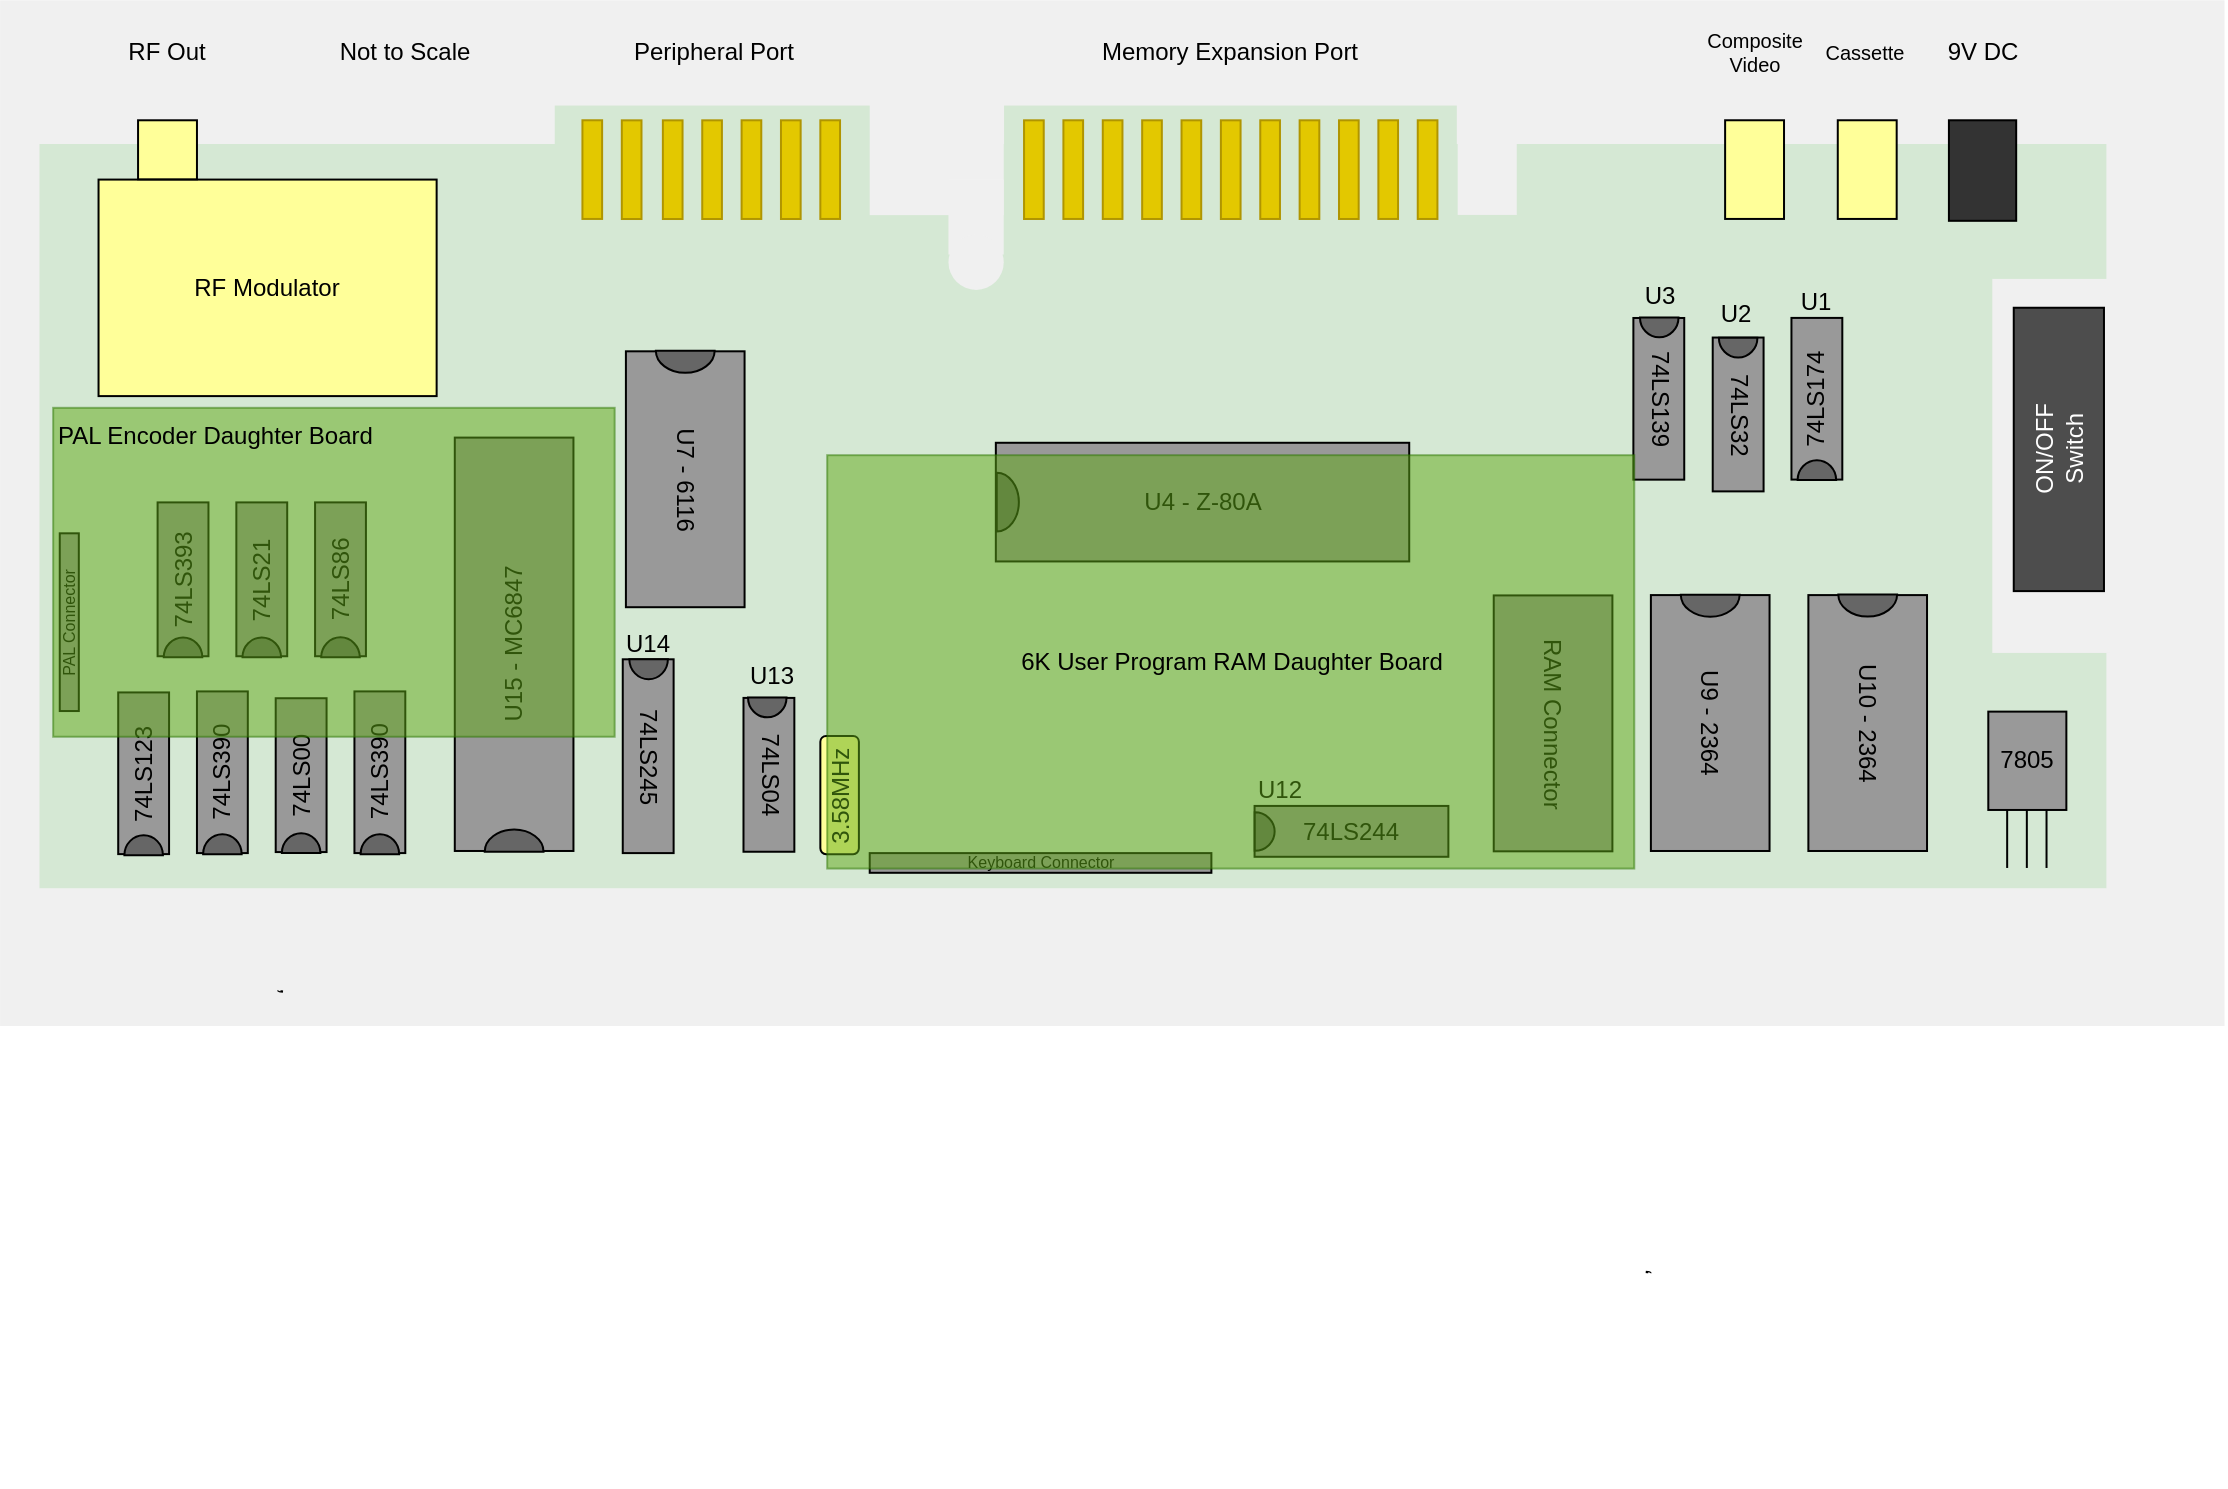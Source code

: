 <mxfile version="22.1.17" type="google">
  <diagram name="Page-1" id="E2tikfja4IjMLul1JC51">
    <mxGraphModel grid="1" page="1" gridSize="9.842" guides="1" tooltips="1" connect="1" arrows="1" fold="1" pageScale="1" pageWidth="850" pageHeight="1100" math="0" shadow="0">
      <root>
        <mxCell id="0" />
        <mxCell id="1" parent="0" />
        <mxCell id="ZGhawv7TpIHaGKIL0ZxR-18" value="" style="rounded=0;whiteSpace=wrap;html=1;strokeColor=none;fillColor=#F0F0F0;" vertex="1" parent="1">
          <mxGeometry x="59.06" y="48.14" width="1112.2" height="512.88" as="geometry" />
        </mxCell>
        <mxCell id="n820AGF4M9g7ExUuAKmI-1" value="" style="rounded=0;whiteSpace=wrap;html=1;fillColor=#d5e8d4;strokeColor=none;strokeWidth=3;" vertex="1" parent="1">
          <mxGeometry x="78.74" y="120" width="1033.46" height="372.12" as="geometry" />
        </mxCell>
        <mxCell id="n820AGF4M9g7ExUuAKmI-2" value="" style="rounded=0;whiteSpace=wrap;html=1;strokeColor=none;fillColor=#F0F0F0;" vertex="1" parent="1">
          <mxGeometry x="1055.15" y="187.46" width="59.05" height="187.01" as="geometry" />
        </mxCell>
        <mxCell id="n820AGF4M9g7ExUuAKmI-5" value="" style="rounded=0;whiteSpace=wrap;html=1;strokeWidth=1;strokeColor=none;fillColor=#F0F0F0;" vertex="1" parent="1">
          <mxGeometry x="787.85" y="118" width="29.53" height="37.48" as="geometry" />
        </mxCell>
        <mxCell id="n820AGF4M9g7ExUuAKmI-7" value="" style="rounded=0;whiteSpace=wrap;html=1;fillColor=#d5e8d4;strokeColor=none;strokeWidth=2;" vertex="1" parent="1">
          <mxGeometry x="561.02" y="100.77" width="226.38" height="19.23" as="geometry" />
        </mxCell>
        <mxCell id="n820AGF4M9g7ExUuAKmI-16" value="" style="rounded=0;whiteSpace=wrap;html=1;fillColor=#e3c800;strokeColor=#B09500;fontColor=#000000;" vertex="1" parent="1">
          <mxGeometry x="571.023" y="108.163" width="9.84" height="49.33" as="geometry" />
        </mxCell>
        <mxCell id="n820AGF4M9g7ExUuAKmI-17" value="" style="rounded=0;whiteSpace=wrap;html=1;fillColor=#e3c800;strokeColor=#B09500;fontColor=#000000;" vertex="1" parent="1">
          <mxGeometry x="590.705" y="108.145" width="9.84" height="49.33" as="geometry" />
        </mxCell>
        <mxCell id="n820AGF4M9g7ExUuAKmI-18" value="" style="rounded=0;whiteSpace=wrap;html=1;fillColor=#e3c800;strokeColor=#B09500;fontColor=#000000;" vertex="1" parent="1">
          <mxGeometry x="610.388" y="108.148" width="9.84" height="49.33" as="geometry" />
        </mxCell>
        <mxCell id="n820AGF4M9g7ExUuAKmI-19" value="" style="rounded=0;whiteSpace=wrap;html=1;fillColor=#e3c800;strokeColor=#B09500;fontColor=#000000;" vertex="1" parent="1">
          <mxGeometry x="630.08" y="108.16" width="9.84" height="49.33" as="geometry" />
        </mxCell>
        <mxCell id="n820AGF4M9g7ExUuAKmI-20" value="" style="rounded=0;whiteSpace=wrap;html=1;fillColor=#e3c800;strokeColor=#B09500;fontColor=#000000;" vertex="1" parent="1">
          <mxGeometry x="649.763" y="108.163" width="9.84" height="49.33" as="geometry" />
        </mxCell>
        <mxCell id="n820AGF4M9g7ExUuAKmI-21" value="" style="rounded=0;whiteSpace=wrap;html=1;fillColor=#e3c800;strokeColor=#B09500;fontColor=#000000;" vertex="1" parent="1">
          <mxGeometry x="669.445" y="108.165" width="9.84" height="49.33" as="geometry" />
        </mxCell>
        <mxCell id="n820AGF4M9g7ExUuAKmI-22" value="" style="rounded=0;whiteSpace=wrap;html=1;fillColor=#e3c800;strokeColor=#B09500;fontColor=#000000;" vertex="1" parent="1">
          <mxGeometry x="689.138" y="108.148" width="9.84" height="49.33" as="geometry" />
        </mxCell>
        <mxCell id="n820AGF4M9g7ExUuAKmI-23" value="" style="rounded=0;whiteSpace=wrap;html=1;fillColor=#e3c800;strokeColor=#B09500;fontColor=#000000;" vertex="1" parent="1">
          <mxGeometry x="708.82" y="108.16" width="9.84" height="49.33" as="geometry" />
        </mxCell>
        <mxCell id="n820AGF4M9g7ExUuAKmI-24" value="" style="rounded=0;whiteSpace=wrap;html=1;fillColor=#e3c800;strokeColor=#B09500;fontColor=#000000;" vertex="1" parent="1">
          <mxGeometry x="728.503" y="108.162" width="9.84" height="49.33" as="geometry" />
        </mxCell>
        <mxCell id="n820AGF4M9g7ExUuAKmI-25" value="" style="rounded=0;whiteSpace=wrap;html=1;fillColor=#e3c800;strokeColor=#B09500;fontColor=#000000;" vertex="1" parent="1">
          <mxGeometry x="748.185" y="108.145" width="9.84" height="49.33" as="geometry" />
        </mxCell>
        <mxCell id="n820AGF4M9g7ExUuAKmI-26" value="" style="rounded=0;whiteSpace=wrap;html=1;fillColor=#e3c800;strokeColor=#B09500;fontColor=#000000;" vertex="1" parent="1">
          <mxGeometry x="767.877" y="108.148" width="9.84" height="49.33" as="geometry" />
        </mxCell>
        <mxCell id="n820AGF4M9g7ExUuAKmI-27" value="" style="rounded=0;whiteSpace=wrap;html=1;strokeWidth=1;strokeColor=none;fillColor=#F0F0F0;" vertex="1" parent="1">
          <mxGeometry x="493.86" y="118.07" width="67.01" height="37.48" as="geometry" />
        </mxCell>
        <mxCell id="n820AGF4M9g7ExUuAKmI-28" value="" style="rounded=0;whiteSpace=wrap;html=1;strokeWidth=1;strokeColor=none;fillColor=#F0F0F0;" vertex="1" parent="1">
          <mxGeometry x="533.23" y="137.79" width="27.63" height="37.48" as="geometry" />
        </mxCell>
        <mxCell id="n820AGF4M9g7ExUuAKmI-29" value="" style="ellipse;whiteSpace=wrap;html=1;aspect=fixed;strokeColor=none;fillColor=#F0F0F0;" vertex="1" parent="1">
          <mxGeometry x="533.23" y="165.32" width="27.65" height="27.65" as="geometry" />
        </mxCell>
        <mxCell id="n820AGF4M9g7ExUuAKmI-30" value="" style="rounded=0;whiteSpace=wrap;html=1;fillColor=#d5e8d4;strokeColor=none;strokeWidth=2;" vertex="1" parent="1">
          <mxGeometry x="336.38" y="100.77" width="157.48" height="19.23" as="geometry" />
        </mxCell>
        <mxCell id="n820AGF4M9g7ExUuAKmI-31" value="" style="rounded=0;whiteSpace=wrap;html=1;fillColor=#e3c800;strokeColor=#B09500;fontColor=#000000;" vertex="1" parent="1">
          <mxGeometry x="469.173" y="108.143" width="9.84" height="49.33" as="geometry" />
        </mxCell>
        <mxCell id="n820AGF4M9g7ExUuAKmI-32" value="" style="rounded=0;whiteSpace=wrap;html=1;fillColor=#e3c800;strokeColor=#B09500;fontColor=#000000;" vertex="1" parent="1">
          <mxGeometry x="449.485" y="108.165" width="9.84" height="49.33" as="geometry" />
        </mxCell>
        <mxCell id="n820AGF4M9g7ExUuAKmI-33" value="" style="rounded=0;whiteSpace=wrap;html=1;fillColor=#e3c800;strokeColor=#B09500;fontColor=#000000;" vertex="1" parent="1">
          <mxGeometry x="429.798" y="108.148" width="9.84" height="49.33" as="geometry" />
        </mxCell>
        <mxCell id="n820AGF4M9g7ExUuAKmI-34" value="" style="rounded=0;whiteSpace=wrap;html=1;fillColor=#e3c800;strokeColor=#B09500;fontColor=#000000;" vertex="1" parent="1">
          <mxGeometry x="410.12" y="108.17" width="9.84" height="49.33" as="geometry" />
        </mxCell>
        <mxCell id="n820AGF4M9g7ExUuAKmI-35" value="" style="rounded=0;whiteSpace=wrap;html=1;fillColor=#e3c800;strokeColor=#B09500;fontColor=#000000;" vertex="1" parent="1">
          <mxGeometry x="390.433" y="108.173" width="9.84" height="49.33" as="geometry" />
        </mxCell>
        <mxCell id="n820AGF4M9g7ExUuAKmI-38" value="" style="rounded=0;whiteSpace=wrap;html=1;fillColor=#e3c800;strokeColor=#B09500;fontColor=#000000;" vertex="1" parent="1">
          <mxGeometry x="369.905" y="108.175" width="9.84" height="49.33" as="geometry" />
        </mxCell>
        <mxCell id="n820AGF4M9g7ExUuAKmI-39" value="" style="rounded=0;whiteSpace=wrap;html=1;fillColor=#e3c800;strokeColor=#B09500;fontColor=#000000;" vertex="1" parent="1">
          <mxGeometry x="350.217" y="108.138" width="9.84" height="49.33" as="geometry" />
        </mxCell>
        <mxCell id="n820AGF4M9g7ExUuAKmI-40" value="Memory Expansion Port" style="text;html=1;strokeColor=none;fillColor=none;align=center;verticalAlign=middle;whiteSpace=wrap;rounded=0;" vertex="1" parent="1">
          <mxGeometry x="597.15" y="59.05" width="154.43" height="30" as="geometry" />
        </mxCell>
        <mxCell id="n820AGF4M9g7ExUuAKmI-41" value="Peripheral Port" style="text;html=1;strokeColor=none;fillColor=none;align=center;verticalAlign=middle;whiteSpace=wrap;rounded=0;" vertex="1" parent="1">
          <mxGeometry x="339.432" y="59.052" width="154.43" height="30" as="geometry" />
        </mxCell>
        <mxCell id="ZGhawv7TpIHaGKIL0ZxR-64" value="74LS244" style="rounded=0;whiteSpace=wrap;html=1;fillStyle=solid;fillColor=#999999;rotation=0;" vertex="1" parent="1">
          <mxGeometry x="686.287" y="450.967" width="96.9" height="25.43" as="geometry" />
        </mxCell>
        <mxCell id="ZGhawv7TpIHaGKIL0ZxR-39" value="" style="group" connectable="0" vertex="1" parent="1">
          <mxGeometry x="137.795" y="295.275" width="51.18" height="81.365" as="geometry" />
        </mxCell>
        <mxCell id="ZGhawv7TpIHaGKIL0ZxR-40" value="74LS393" style="rounded=0;whiteSpace=wrap;html=1;fillStyle=solid;fillColor=#999999;rotation=270;" vertex="1" parent="ZGhawv7TpIHaGKIL0ZxR-39">
          <mxGeometry x="-25.74" y="29.67" width="76.92" height="25.43" as="geometry" />
        </mxCell>
        <mxCell id="ZGhawv7TpIHaGKIL0ZxR-41" value="" style="verticalLabelPosition=bottom;verticalAlign=top;html=1;shape=mxgraph.basic.half_circle;rotation=180;fillStyle=solid;fillColor=#666666;" vertex="1" parent="ZGhawv7TpIHaGKIL0ZxR-39">
          <mxGeometry x="3.085" y="71.415" width="19.27" height="9.95" as="geometry" />
        </mxCell>
        <mxCell id="ZGhawv7TpIHaGKIL0ZxR-2" value="7805" style="rounded=0;whiteSpace=wrap;html=1;fillColor=#999999;" vertex="1" parent="1">
          <mxGeometry x="1053.15" y="403.81" width="39.03" height="49.17" as="geometry" />
        </mxCell>
        <mxCell id="ZGhawv7TpIHaGKIL0ZxR-3" value="" style="endArrow=none;html=1;rounded=0;" edge="1" parent="1">
          <mxGeometry width="50" height="50" relative="1" as="geometry">
            <mxPoint x="1062.58" y="481.98" as="sourcePoint" />
            <mxPoint x="1062.58" y="452.98" as="targetPoint" />
          </mxGeometry>
        </mxCell>
        <mxCell id="ZGhawv7TpIHaGKIL0ZxR-4" value="" style="endArrow=none;html=1;rounded=0;" edge="1" parent="1">
          <mxGeometry width="50" height="50" relative="1" as="geometry">
            <mxPoint x="1072.422" y="481.982" as="sourcePoint" />
            <mxPoint x="1072.422" y="452.982" as="targetPoint" />
          </mxGeometry>
        </mxCell>
        <mxCell id="ZGhawv7TpIHaGKIL0ZxR-5" value="" style="endArrow=none;html=1;rounded=0;" edge="1" parent="1">
          <mxGeometry width="50" height="50" relative="1" as="geometry">
            <mxPoint x="1082.265" y="481.985" as="sourcePoint" />
            <mxPoint x="1082.265" y="452.985" as="targetPoint" />
          </mxGeometry>
        </mxCell>
        <mxCell id="ZGhawv7TpIHaGKIL0ZxR-6" value="," style="group;rotation=-85;" connectable="0" vertex="1" parent="1">
          <mxGeometry x="889.505" y="415.225" width="207.25" height="59.33" as="geometry" />
        </mxCell>
        <mxCell id="ZGhawv7TpIHaGKIL0ZxR-7" value="&lt;div&gt;U10 - 2364&lt;/div&gt;" style="rounded=0;whiteSpace=wrap;html=1;fillStyle=solid;fillColor=#999999;rotation=90;" vertex="1" parent="ZGhawv7TpIHaGKIL0ZxR-6">
          <mxGeometry x="39.37" y="-35.37" width="127.95" height="59.33" as="geometry" />
        </mxCell>
        <mxCell id="ZGhawv7TpIHaGKIL0ZxR-8" value="" style="verticalLabelPosition=bottom;verticalAlign=top;html=1;shape=mxgraph.basic.half_circle;rotation=0;fillStyle=solid;fillColor=#666666;" vertex="1" parent="ZGhawv7TpIHaGKIL0ZxR-6">
          <mxGeometry x="88.65" y="-70" width="29.4" height="11.08" as="geometry" />
        </mxCell>
        <mxCell id="ZGhawv7TpIHaGKIL0ZxR-9" value="," style="group;rotation=-85;" connectable="0" vertex="1" parent="1">
          <mxGeometry x="791.087" y="655.447" width="207.25" height="59.33" as="geometry" />
        </mxCell>
        <mxCell id="ZGhawv7TpIHaGKIL0ZxR-10" value="&lt;div&gt;U9 - 2364&lt;/div&gt;" style="rounded=0;whiteSpace=wrap;html=1;fillStyle=solid;fillColor=#999999;rotation=90;" vertex="1" parent="ZGhawv7TpIHaGKIL0ZxR-9">
          <mxGeometry x="59.05" y="-275.59" width="127.95" height="59.33" as="geometry" />
        </mxCell>
        <mxCell id="ZGhawv7TpIHaGKIL0ZxR-11" value="" style="verticalLabelPosition=bottom;verticalAlign=top;html=1;shape=mxgraph.basic.half_circle;rotation=0;fillStyle=solid;fillColor=#666666;" vertex="1" parent="1">
          <mxGeometry x="899.408" y="345.327" width="29.4" height="11.08" as="geometry" />
        </mxCell>
        <mxCell id="ZGhawv7TpIHaGKIL0ZxR-13" value="," style="group;rotation=-85;" connectable="0" vertex="1" parent="1">
          <mxGeometry x="298.277" y="293.337" width="207.25" height="59.33" as="geometry" />
        </mxCell>
        <mxCell id="ZGhawv7TpIHaGKIL0ZxR-14" value="U7 - 6116" style="rounded=0;whiteSpace=wrap;html=1;fillStyle=solid;fillColor=#999999;rotation=90;" vertex="1" parent="ZGhawv7TpIHaGKIL0ZxR-13">
          <mxGeometry x="39.37" y="-35.37" width="127.95" height="59.33" as="geometry" />
        </mxCell>
        <mxCell id="ZGhawv7TpIHaGKIL0ZxR-15" value="" style="verticalLabelPosition=bottom;verticalAlign=top;html=1;shape=mxgraph.basic.half_circle;rotation=0;fillStyle=solid;fillColor=#666666;" vertex="1" parent="ZGhawv7TpIHaGKIL0ZxR-13">
          <mxGeometry x="88.65" y="-70" width="29.4" height="11.08" as="geometry" />
        </mxCell>
        <mxCell id="ZGhawv7TpIHaGKIL0ZxR-19" value="," style="group;rotation=95;" connectable="0" vertex="1" parent="1">
          <mxGeometry x="49.21" y="475.07" width="207.25" height="129.08" as="geometry" />
        </mxCell>
        <mxCell id="ZGhawv7TpIHaGKIL0ZxR-23" value="" style="group" connectable="0" vertex="1" parent="ZGhawv7TpIHaGKIL0ZxR-19">
          <mxGeometry x="68.895" y="-80.855" width="25.43" height="81.365" as="geometry" />
        </mxCell>
        <mxCell id="ZGhawv7TpIHaGKIL0ZxR-20" value="74LS123" style="rounded=0;whiteSpace=wrap;html=1;fillStyle=solid;fillColor=#999999;rotation=270;" vertex="1" parent="ZGhawv7TpIHaGKIL0ZxR-23">
          <mxGeometry x="-27.705" y="27.705" width="80.84" height="25.43" as="geometry" />
        </mxCell>
        <mxCell id="ZGhawv7TpIHaGKIL0ZxR-21" value="" style="verticalLabelPosition=bottom;verticalAlign=top;html=1;shape=mxgraph.basic.half_circle;rotation=180;fillStyle=solid;fillColor=#666666;" vertex="1" parent="ZGhawv7TpIHaGKIL0ZxR-23">
          <mxGeometry x="3.085" y="71.415" width="19.27" height="9.95" as="geometry" />
        </mxCell>
        <mxCell id="ZGhawv7TpIHaGKIL0ZxR-24" value="" style="group" connectable="0" vertex="1" parent="1">
          <mxGeometry x="157.477" y="393.707" width="25.43" height="81.365" as="geometry" />
        </mxCell>
        <mxCell id="ZGhawv7TpIHaGKIL0ZxR-25" value="74LS390" style="rounded=0;whiteSpace=wrap;html=1;fillStyle=solid;fillColor=#999999;rotation=270;" vertex="1" parent="ZGhawv7TpIHaGKIL0ZxR-24">
          <mxGeometry x="-27.705" y="27.705" width="80.84" height="25.43" as="geometry" />
        </mxCell>
        <mxCell id="ZGhawv7TpIHaGKIL0ZxR-26" value="" style="verticalLabelPosition=bottom;verticalAlign=top;html=1;shape=mxgraph.basic.half_circle;rotation=180;fillStyle=solid;fillColor=#666666;" vertex="1" parent="ZGhawv7TpIHaGKIL0ZxR-24">
          <mxGeometry x="3.085" y="71.415" width="19.27" height="9.95" as="geometry" />
        </mxCell>
        <mxCell id="ZGhawv7TpIHaGKIL0ZxR-27" value="" style="group" connectable="0" vertex="1" parent="1">
          <mxGeometry x="196.85" y="393.19" width="51.18" height="81.365" as="geometry" />
        </mxCell>
        <mxCell id="ZGhawv7TpIHaGKIL0ZxR-28" value="74LS00" style="rounded=0;whiteSpace=wrap;html=1;fillStyle=solid;fillColor=#999999;rotation=270;" vertex="1" parent="ZGhawv7TpIHaGKIL0ZxR-27">
          <mxGeometry x="-25.74" y="29.67" width="76.92" height="25.43" as="geometry" />
        </mxCell>
        <mxCell id="ZGhawv7TpIHaGKIL0ZxR-29" value="" style="verticalLabelPosition=bottom;verticalAlign=top;html=1;shape=mxgraph.basic.half_circle;rotation=180;fillStyle=solid;fillColor=#666666;" vertex="1" parent="ZGhawv7TpIHaGKIL0ZxR-27">
          <mxGeometry x="3.085" y="71.415" width="19.27" height="9.95" as="geometry" />
        </mxCell>
        <mxCell id="ZGhawv7TpIHaGKIL0ZxR-30" value="" style="group" connectable="0" vertex="1" parent="1">
          <mxGeometry x="236.222" y="393.702" width="25.43" height="81.365" as="geometry" />
        </mxCell>
        <mxCell id="ZGhawv7TpIHaGKIL0ZxR-31" value="74LS390" style="rounded=0;whiteSpace=wrap;html=1;fillStyle=solid;fillColor=#999999;rotation=270;" vertex="1" parent="ZGhawv7TpIHaGKIL0ZxR-30">
          <mxGeometry x="-27.705" y="27.705" width="80.84" height="25.43" as="geometry" />
        </mxCell>
        <mxCell id="ZGhawv7TpIHaGKIL0ZxR-32" value="" style="verticalLabelPosition=bottom;verticalAlign=top;html=1;shape=mxgraph.basic.half_circle;rotation=180;fillStyle=solid;fillColor=#666666;" vertex="1" parent="ZGhawv7TpIHaGKIL0ZxR-30">
          <mxGeometry x="3.085" y="71.415" width="19.27" height="9.95" as="geometry" />
        </mxCell>
        <mxCell id="ZGhawv7TpIHaGKIL0ZxR-33" value="" style="group" connectable="0" vertex="1" parent="1">
          <mxGeometry x="216.532" y="295.272" width="51.18" height="81.365" as="geometry" />
        </mxCell>
        <mxCell id="ZGhawv7TpIHaGKIL0ZxR-34" value="74LS86" style="rounded=0;whiteSpace=wrap;html=1;fillStyle=solid;fillColor=#999999;rotation=270;" vertex="1" parent="ZGhawv7TpIHaGKIL0ZxR-33">
          <mxGeometry x="-25.74" y="29.67" width="76.92" height="25.43" as="geometry" />
        </mxCell>
        <mxCell id="ZGhawv7TpIHaGKIL0ZxR-35" value="" style="verticalLabelPosition=bottom;verticalAlign=top;html=1;shape=mxgraph.basic.half_circle;rotation=180;fillStyle=solid;fillColor=#666666;" vertex="1" parent="ZGhawv7TpIHaGKIL0ZxR-33">
          <mxGeometry x="3.085" y="71.415" width="19.27" height="9.95" as="geometry" />
        </mxCell>
        <mxCell id="ZGhawv7TpIHaGKIL0ZxR-36" value="" style="group" connectable="0" vertex="1" parent="1">
          <mxGeometry x="177.165" y="295.275" width="51.18" height="81.365" as="geometry" />
        </mxCell>
        <mxCell id="ZGhawv7TpIHaGKIL0ZxR-37" value="74LS21" style="rounded=0;whiteSpace=wrap;html=1;fillStyle=solid;fillColor=#999999;rotation=270;" vertex="1" parent="ZGhawv7TpIHaGKIL0ZxR-36">
          <mxGeometry x="-25.74" y="29.67" width="76.92" height="25.43" as="geometry" />
        </mxCell>
        <mxCell id="ZGhawv7TpIHaGKIL0ZxR-38" value="" style="verticalLabelPosition=bottom;verticalAlign=top;html=1;shape=mxgraph.basic.half_circle;rotation=180;fillStyle=solid;fillColor=#666666;" vertex="1" parent="ZGhawv7TpIHaGKIL0ZxR-36">
          <mxGeometry x="3.085" y="71.415" width="19.27" height="9.95" as="geometry" />
        </mxCell>
        <mxCell id="n820AGF4M9g7ExUuAKmI-50" value="," style="group;rotation=90;" connectable="0" vertex="1" parent="1">
          <mxGeometry x="212.713" y="344.482" width="207.25" height="68.908" as="geometry" />
        </mxCell>
        <mxCell id="ZGhawv7TpIHaGKIL0ZxR-83" value="PAL Connector" style="rounded=0;whiteSpace=wrap;html=1;direction=south;rotation=-90;fillColor=#999999;fontSize=8;" vertex="1" parent="n820AGF4M9g7ExUuAKmI-50">
          <mxGeometry x="-163.498" y="9.843" width="88.86" height="9.53" as="geometry" />
        </mxCell>
        <mxCell id="n820AGF4M9g7ExUuAKmI-51" value="&lt;div&gt;U15 - MC6847&lt;/div&gt;" style="rounded=0;whiteSpace=wrap;html=1;fillStyle=solid;fillColor=#999999;rotation=-90;" vertex="1" parent="n820AGF4M9g7ExUuAKmI-50">
          <mxGeometry y="-4" width="206.69" height="59.33" as="geometry" />
        </mxCell>
        <mxCell id="n820AGF4M9g7ExUuAKmI-52" value="" style="verticalLabelPosition=bottom;verticalAlign=top;html=1;shape=mxgraph.basic.half_circle;rotation=-180;fillStyle=solid;fillColor=#666666;" vertex="1" parent="n820AGF4M9g7ExUuAKmI-50">
          <mxGeometry x="88.65" y="118.31" width="29.4" height="11.08" as="geometry" />
        </mxCell>
        <mxCell id="ZGhawv7TpIHaGKIL0ZxR-82" value="PAL Encoder Daughter Board" style="rounded=0;whiteSpace=wrap;html=1;fillColor=#60a917;strokeColor=#2D7600;fontColor=#000000;opacity=50;align=left;verticalAlign=top;" vertex="1" parent="n820AGF4M9g7ExUuAKmI-50">
          <mxGeometry x="-127.13" y="-92.57" width="280.75" height="164.47" as="geometry" />
        </mxCell>
        <mxCell id="ZGhawv7TpIHaGKIL0ZxR-43" value="74LS245" style="rounded=0;whiteSpace=wrap;html=1;fillStyle=solid;fillColor=#999999;rotation=90;" vertex="1" parent="1">
          <mxGeometry x="334.645" y="413.385" width="96.9" height="25.43" as="geometry" />
        </mxCell>
        <mxCell id="ZGhawv7TpIHaGKIL0ZxR-42" value="" style="group;rotation=-180;" connectable="0" vertex="1" parent="1">
          <mxGeometry x="370.675" y="377.645" width="60.87" height="81.365" as="geometry" />
        </mxCell>
        <mxCell id="ZGhawv7TpIHaGKIL0ZxR-44" value="" style="verticalLabelPosition=bottom;verticalAlign=top;html=1;shape=mxgraph.basic.half_circle;rotation=0;fillStyle=solid;fillColor=#666666;" vertex="1" parent="ZGhawv7TpIHaGKIL0ZxR-42">
          <mxGeometry x="3" width="19.27" height="9.95" as="geometry" />
        </mxCell>
        <mxCell id="ZGhawv7TpIHaGKIL0ZxR-45" value="" style="group;rotation=-180;" connectable="0" vertex="1" parent="1">
          <mxGeometry x="405.002" y="396.702" width="51.18" height="81.365" as="geometry" />
        </mxCell>
        <mxCell id="ZGhawv7TpIHaGKIL0ZxR-46" value="74LS04" style="rounded=0;whiteSpace=wrap;html=1;fillStyle=solid;fillColor=#999999;rotation=90;" vertex="1" parent="ZGhawv7TpIHaGKIL0ZxR-45">
          <mxGeometry y="26" width="76.92" height="25.43" as="geometry" />
        </mxCell>
        <mxCell id="ZGhawv7TpIHaGKIL0ZxR-47" value="" style="verticalLabelPosition=bottom;verticalAlign=top;html=1;shape=mxgraph.basic.half_circle;rotation=0;fillStyle=solid;fillColor=#666666;" vertex="1" parent="ZGhawv7TpIHaGKIL0ZxR-45">
          <mxGeometry x="28" width="19.27" height="9.95" as="geometry" />
        </mxCell>
        <mxCell id="ZGhawv7TpIHaGKIL0ZxR-48" value="RF Modulator" style="rounded=0;whiteSpace=wrap;html=1;fillColor=#FFFF99;" vertex="1" parent="1">
          <mxGeometry x="108.27" y="137.79" width="169.05" height="108.26" as="geometry" />
        </mxCell>
        <mxCell id="ZGhawv7TpIHaGKIL0ZxR-49" value="" style="rounded=0;whiteSpace=wrap;html=1;fillColor=#FFFF99;" vertex="1" parent="1">
          <mxGeometry x="128.03" y="108.14" width="29.45" height="29.52" as="geometry" />
        </mxCell>
        <mxCell id="ZGhawv7TpIHaGKIL0ZxR-50" value="" style="group" connectable="0" vertex="1" parent="1">
          <mxGeometry x="954.725" y="206.695" width="25.43" height="81.365" as="geometry" />
        </mxCell>
        <mxCell id="ZGhawv7TpIHaGKIL0ZxR-51" value="74LS174" style="rounded=0;whiteSpace=wrap;html=1;fillStyle=solid;fillColor=#999999;rotation=270;" vertex="1" parent="ZGhawv7TpIHaGKIL0ZxR-50">
          <mxGeometry x="-27.705" y="27.965" width="80.84" height="25.43" as="geometry" />
        </mxCell>
        <mxCell id="ZGhawv7TpIHaGKIL0ZxR-52" value="" style="verticalLabelPosition=bottom;verticalAlign=top;html=1;shape=mxgraph.basic.half_circle;rotation=180;fillStyle=solid;fillColor=#666666;" vertex="1" parent="ZGhawv7TpIHaGKIL0ZxR-50">
          <mxGeometry x="3.085" y="71.415" width="19.27" height="9.95" as="geometry" />
        </mxCell>
        <mxCell id="ZGhawv7TpIHaGKIL0ZxR-58" value="" style="group" connectable="0" vertex="1" parent="1">
          <mxGeometry x="915.355" y="212.845" width="51.18" height="81.365" as="geometry" />
        </mxCell>
        <mxCell id="ZGhawv7TpIHaGKIL0ZxR-59" value="74LS32" style="rounded=0;whiteSpace=wrap;html=1;fillStyle=solid;fillColor=#999999;rotation=90;" vertex="1" parent="ZGhawv7TpIHaGKIL0ZxR-58">
          <mxGeometry x="-25.74" y="29.67" width="76.92" height="25.43" as="geometry" />
        </mxCell>
        <mxCell id="ZGhawv7TpIHaGKIL0ZxR-60" value="" style="verticalLabelPosition=bottom;verticalAlign=top;html=1;shape=mxgraph.basic.half_circle;rotation=0;fillStyle=solid;fillColor=#666666;" vertex="1" parent="ZGhawv7TpIHaGKIL0ZxR-58">
          <mxGeometry x="3.085" y="4.005" width="19.27" height="9.95" as="geometry" />
        </mxCell>
        <mxCell id="ZGhawv7TpIHaGKIL0ZxR-61" value="" style="group;rotation=-180;" connectable="0" vertex="1" parent="1">
          <mxGeometry x="875.987" y="206.697" width="25.43" height="81.365" as="geometry" />
        </mxCell>
        <mxCell id="ZGhawv7TpIHaGKIL0ZxR-62" value="74LS139" style="rounded=0;whiteSpace=wrap;html=1;fillStyle=solid;fillColor=#999999;rotation=90;" vertex="1" parent="ZGhawv7TpIHaGKIL0ZxR-61">
          <mxGeometry x="-28" y="28" width="80.84" height="25.43" as="geometry" />
        </mxCell>
        <mxCell id="ZGhawv7TpIHaGKIL0ZxR-63" value="" style="verticalLabelPosition=bottom;verticalAlign=top;html=1;shape=mxgraph.basic.half_circle;rotation=0;fillStyle=solid;fillColor=#666666;" vertex="1" parent="ZGhawv7TpIHaGKIL0ZxR-61">
          <mxGeometry x="3" width="19.27" height="9.95" as="geometry" />
        </mxCell>
        <mxCell id="ZGhawv7TpIHaGKIL0ZxR-65" value="" style="group;rotation=90;" connectable="0" vertex="1" parent="1">
          <mxGeometry x="683.707" y="404.807" width="60.87" height="81.365" as="geometry" />
        </mxCell>
        <mxCell id="ZGhawv7TpIHaGKIL0ZxR-66" value="" style="verticalLabelPosition=bottom;verticalAlign=top;html=1;shape=mxgraph.basic.half_circle;rotation=270;fillStyle=solid;fillColor=#666666;" vertex="1" parent="ZGhawv7TpIHaGKIL0ZxR-65">
          <mxGeometry x="-2" y="54" width="19.27" height="9.95" as="geometry" />
        </mxCell>
        <mxCell id="ZGhawv7TpIHaGKIL0ZxR-68" value="U13" style="text;html=1;strokeColor=none;fillColor=none;align=center;verticalAlign=middle;whiteSpace=wrap;rounded=0;" vertex="1" parent="1">
          <mxGeometry x="425.002" y="377.642" width="40.16" height="16.2" as="geometry" />
        </mxCell>
        <mxCell id="ZGhawv7TpIHaGKIL0ZxR-69" value="U14" style="text;html=1;strokeColor=none;fillColor=none;align=center;verticalAlign=middle;whiteSpace=wrap;rounded=0;" vertex="1" parent="1">
          <mxGeometry x="363.015" y="361.445" width="40.16" height="16.2" as="geometry" />
        </mxCell>
        <mxCell id="ZGhawv7TpIHaGKIL0ZxR-70" value="U1" style="text;html=1;strokeColor=none;fillColor=none;align=center;verticalAlign=middle;whiteSpace=wrap;rounded=0;" vertex="1" parent="1">
          <mxGeometry x="947.362" y="190.492" width="40.16" height="16.2" as="geometry" />
        </mxCell>
        <mxCell id="ZGhawv7TpIHaGKIL0ZxR-71" value="U2" style="text;html=1;strokeColor=none;fillColor=none;align=center;verticalAlign=middle;whiteSpace=wrap;rounded=0;" vertex="1" parent="1">
          <mxGeometry x="907.205" y="196.645" width="40.16" height="16.2" as="geometry" />
        </mxCell>
        <mxCell id="ZGhawv7TpIHaGKIL0ZxR-72" value="U3" style="text;html=1;strokeColor=none;fillColor=none;align=center;verticalAlign=middle;whiteSpace=wrap;rounded=0;" vertex="1" parent="1">
          <mxGeometry x="868.617" y="187.457" width="40.16" height="16.2" as="geometry" />
        </mxCell>
        <mxCell id="ZGhawv7TpIHaGKIL0ZxR-73" value="3.58MHz" style="rounded=1;whiteSpace=wrap;html=1;direction=north;rotation=-90;fillColor=#FFFF99;" vertex="1" parent="1">
          <mxGeometry x="449.25" y="435.87" width="59.12" height="19.28" as="geometry" />
        </mxCell>
        <mxCell id="ZGhawv7TpIHaGKIL0ZxR-78" value="RAM Connector" style="rounded=0;whiteSpace=wrap;html=1;fillStyle=solid;fillColor=#999999;rotation=90;" vertex="1" parent="1">
          <mxGeometry x="771.56" y="380.02" width="127.95" height="59.33" as="geometry" />
        </mxCell>
        <mxCell id="ZGhawv7TpIHaGKIL0ZxR-80" value="Keyboard Connector" style="rounded=0;whiteSpace=wrap;html=1;fillColor=#999999;fontSize=8;" vertex="1" parent="1">
          <mxGeometry x="493.86" y="474.55" width="170.83" height="9.85" as="geometry" />
        </mxCell>
        <mxCell id="ZGhawv7TpIHaGKIL0ZxR-81" value="Not to Scale" style="text;html=1;strokeColor=none;fillColor=none;align=center;verticalAlign=middle;whiteSpace=wrap;rounded=0;" vertex="1" parent="1">
          <mxGeometry x="216.53" y="59.05" width="89.02" height="30" as="geometry" />
        </mxCell>
        <mxCell id="n820AGF4M9g7ExUuAKmI-45" value="," style="group" connectable="0" vertex="1" parent="1">
          <mxGeometry x="560.36" y="269.39" width="315.78" height="212.89" as="geometry" />
        </mxCell>
        <mxCell id="n820AGF4M9g7ExUuAKmI-43" value="U4 - Z-80A" style="rounded=0;whiteSpace=wrap;html=1;fillStyle=solid;fillColor=#999999;" vertex="1" parent="n820AGF4M9g7ExUuAKmI-45">
          <mxGeometry x="-3.44" width="206.69" height="59.33" as="geometry" />
        </mxCell>
        <mxCell id="n820AGF4M9g7ExUuAKmI-44" value="" style="verticalLabelPosition=bottom;verticalAlign=top;html=1;shape=mxgraph.basic.half_circle;rotation=-90;fillStyle=solid;fillColor=#666666;" vertex="1" parent="n820AGF4M9g7ExUuAKmI-45">
          <mxGeometry x="-12.16" y="24.12" width="29.4" height="11.08" as="geometry" />
        </mxCell>
        <mxCell id="ZGhawv7TpIHaGKIL0ZxR-67" value="U12" style="text;html=1;strokeColor=none;fillColor=none;align=center;verticalAlign=middle;whiteSpace=wrap;rounded=0;" vertex="1" parent="n820AGF4M9g7ExUuAKmI-45">
          <mxGeometry x="118.77" y="165.38" width="40.16" height="16.2" as="geometry" />
        </mxCell>
        <mxCell id="ZGhawv7TpIHaGKIL0ZxR-74" value="6K User Program RAM Daughter Board" style="rounded=0;whiteSpace=wrap;html=1;fillColor=#60a917;fontColor=#000000;strokeColor=#2D7600;opacity=50;" vertex="1" parent="n820AGF4M9g7ExUuAKmI-45">
          <mxGeometry x="-87.76" y="6.2" width="403.54" height="206.69" as="geometry" />
        </mxCell>
        <mxCell id="ZGhawv7TpIHaGKIL0ZxR-85" value="RF Out" style="text;html=1;strokeColor=none;fillColor=none;align=center;verticalAlign=middle;whiteSpace=wrap;rounded=0;" vertex="1" parent="1">
          <mxGeometry x="113.22" y="59.05" width="59.06" height="30" as="geometry" />
        </mxCell>
        <mxCell id="ZGhawv7TpIHaGKIL0ZxR-87" value="" style="rounded=0;whiteSpace=wrap;html=1;fillColor=#333333;" vertex="1" parent="1">
          <mxGeometry x="1033.46" y="108.14" width="33.63" height="50.27" as="geometry" />
        </mxCell>
        <mxCell id="ZGhawv7TpIHaGKIL0ZxR-89" value="" style="rounded=0;whiteSpace=wrap;html=1;fillColor=#FFFF99;" vertex="1" parent="1">
          <mxGeometry x="977.89" y="108.13" width="29.45" height="49.34" as="geometry" />
        </mxCell>
        <mxCell id="ZGhawv7TpIHaGKIL0ZxR-90" value="" style="rounded=0;whiteSpace=wrap;html=1;fillColor=#FFFF99;" vertex="1" parent="1">
          <mxGeometry x="921.56" y="108.13" width="29.45" height="49.34" as="geometry" />
        </mxCell>
        <mxCell id="ZGhawv7TpIHaGKIL0ZxR-92" value="9V DC" style="text;html=1;strokeColor=none;fillColor=none;align=center;verticalAlign=middle;whiteSpace=wrap;rounded=0;" vertex="1" parent="1">
          <mxGeometry x="1024.52" y="59.05" width="51.21" height="30" as="geometry" />
        </mxCell>
        <mxCell id="ZGhawv7TpIHaGKIL0ZxR-93" value="Cassette" style="text;html=1;strokeColor=none;fillColor=none;align=center;verticalAlign=middle;whiteSpace=wrap;rounded=0;fontSize=10;" vertex="1" parent="1">
          <mxGeometry x="966.383" y="59.052" width="51.21" height="30" as="geometry" />
        </mxCell>
        <mxCell id="ZGhawv7TpIHaGKIL0ZxR-94" value="&lt;div style=&quot;font-size: 10px;&quot;&gt;Composite&lt;/div&gt;&lt;div style=&quot;font-size: 10px;&quot;&gt;Video&lt;br style=&quot;font-size: 10px;&quot;&gt;&lt;/div&gt;" style="text;html=1;strokeColor=none;fillColor=none;align=center;verticalAlign=middle;whiteSpace=wrap;rounded=0;fontSize=10;" vertex="1" parent="1">
          <mxGeometry x="910.525" y="59.055" width="51.21" height="30" as="geometry" />
        </mxCell>
        <mxCell id="ZGhawv7TpIHaGKIL0ZxR-95" value="&lt;div&gt;&lt;font color=&quot;#ffffff&quot;&gt;ON/OFF&lt;/font&gt;&lt;/div&gt;&lt;div&gt;&lt;font color=&quot;#ffffff&quot;&gt;Switch&lt;br&gt;&lt;/font&gt;&lt;/div&gt;" style="rounded=0;whiteSpace=wrap;html=1;fillColor=#4D4D4D;direction=south;rotation=-90;" vertex="1" parent="1">
          <mxGeometry x="1017.59" y="250.16" width="141.68" height="45.11" as="geometry" />
        </mxCell>
      </root>
    </mxGraphModel>
  </diagram>
</mxfile>
